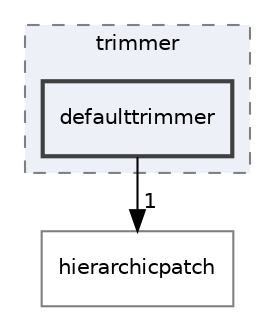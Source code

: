 digraph "defaulttrimmer"
{
 // LATEX_PDF_SIZE
  edge [fontname="Helvetica",fontsize="10",labelfontname="Helvetica",labelfontsize="10"];
  node [fontname="Helvetica",fontsize="10",shape=record];
  compound=true
  subgraph clusterdir_7d0c370ab440c4b4f78419bfc8c93eb8 {
    graph [ bgcolor="#edf0f7", pencolor="grey50", style="filled,dashed,", label="trimmer", fontname="Helvetica", fontsize="10", URL="dir_7d0c370ab440c4b4f78419bfc8c93eb8.html"]
  dir_265321845ed2650d675b22a94b62262d [shape=box, label="defaulttrimmer", style="filled,bold,", fillcolor="#edf0f7", color="grey25", URL="dir_265321845ed2650d675b22a94b62262d.html"];
  }
  dir_12fc9e68aad46ae2d80ba50ef1c96d76 [shape=box, label="hierarchicpatch", style="", fillcolor="#edf0f7", color="grey50", URL="dir_12fc9e68aad46ae2d80ba50ef1c96d76.html"];
  dir_265321845ed2650d675b22a94b62262d->dir_12fc9e68aad46ae2d80ba50ef1c96d76 [headlabel="1", labeldistance=1.5 headhref="dir_000001_000007.html"];
}
